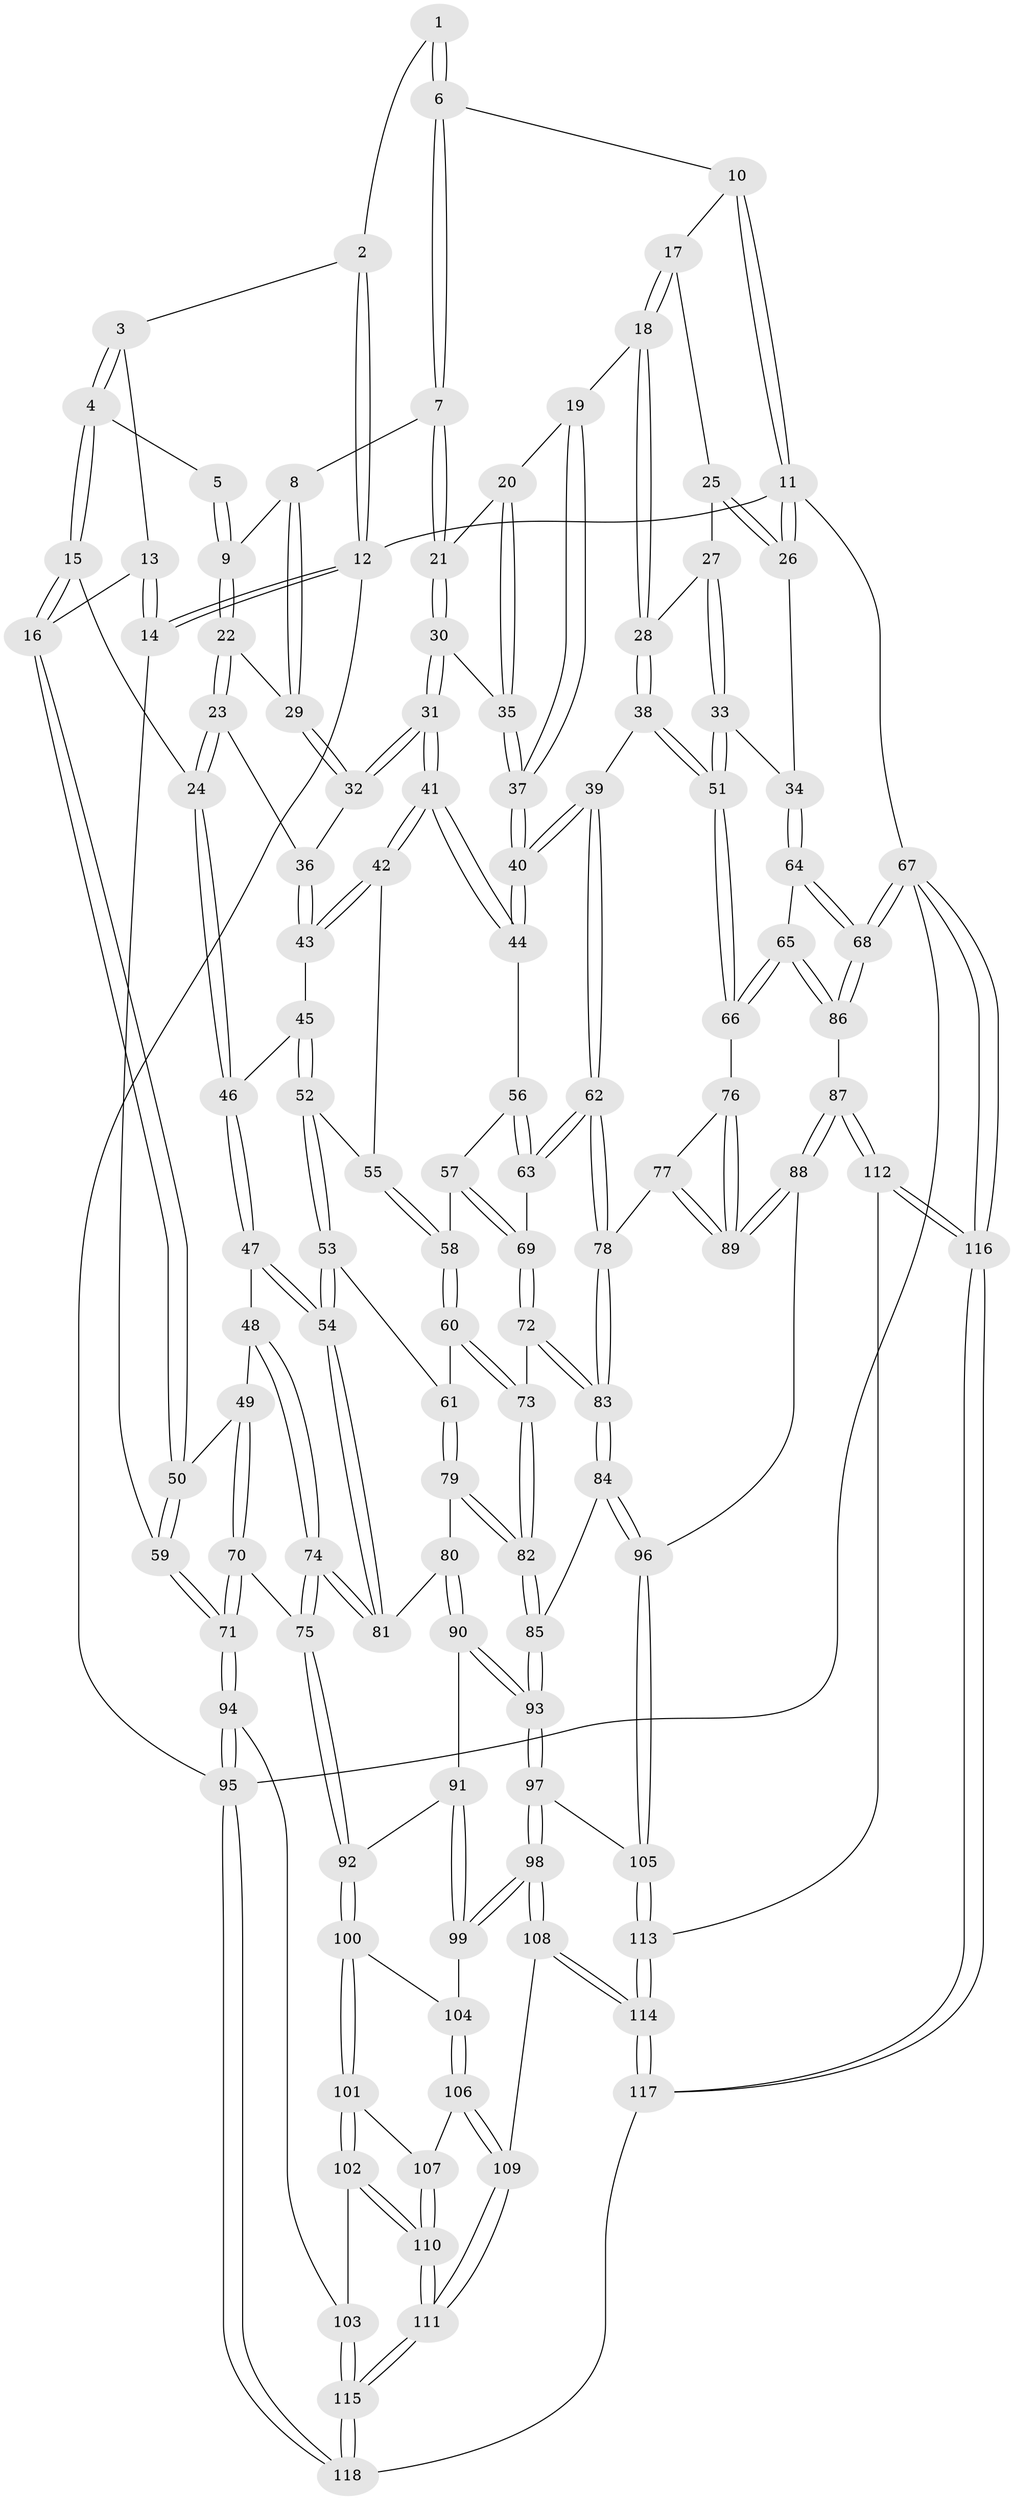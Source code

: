 // Generated by graph-tools (version 1.1) at 2025/00/03/09/25 05:00:37]
// undirected, 118 vertices, 292 edges
graph export_dot {
graph [start="1"]
  node [color=gray90,style=filled];
  1 [pos="+0.35472580672824927+0"];
  2 [pos="+0+0"];
  3 [pos="+0.09113350301932924+0.0913391279307548"];
  4 [pos="+0.17382713027457902+0.09700380264647272"];
  5 [pos="+0.270777397131753+0.015994037766966535"];
  6 [pos="+0.5769407443061743+0"];
  7 [pos="+0.5759095912557215+0"];
  8 [pos="+0.4379605720775796+0.1501046293512107"];
  9 [pos="+0.3096214149534071+0.13357704681806812"];
  10 [pos="+0.6332727271937357+0"];
  11 [pos="+1+0"];
  12 [pos="+0+0"];
  13 [pos="+0.0720045258220993+0.11240351292383655"];
  14 [pos="+0+0.29145577943737144"];
  15 [pos="+0.18423471142149553+0.2494102475119023"];
  16 [pos="+0.10734330100450876+0.3032170882418994"];
  17 [pos="+0.7979250193888274+0.08468943136266334"];
  18 [pos="+0.7466960526694255+0.2079301404663481"];
  19 [pos="+0.7308618521618534+0.21009075342347072"];
  20 [pos="+0.6771100283662188+0.19935902153042834"];
  21 [pos="+0.5945844726186567+0.11152591595694575"];
  22 [pos="+0.3115278500576937+0.1842587378824803"];
  23 [pos="+0.29980255941676137+0.2367882403013304"];
  24 [pos="+0.27687193659517223+0.2601397984247459"];
  25 [pos="+0.8302277888877949+0.10299820848168191"];
  26 [pos="+1+0"];
  27 [pos="+0.8661988344358696+0.1547331401367505"];
  28 [pos="+0.7886398299099838+0.2857389010605012"];
  29 [pos="+0.4348602566788309+0.17059228508325996"];
  30 [pos="+0.5710163285300004+0.19419905330730006"];
  31 [pos="+0.5333185230342058+0.24677588938474185"];
  32 [pos="+0.43914320323806355+0.20757691158553565"];
  33 [pos="+0.968746405247802+0.24161604318197488"];
  34 [pos="+1+0.17489155306830476"];
  35 [pos="+0.649796331271357+0.2613409411106277"];
  36 [pos="+0.40909100543318383+0.24152174086897601"];
  37 [pos="+0.6600834049350588+0.30327480017172037"];
  38 [pos="+0.8146569759260254+0.3959222194920184"];
  39 [pos="+0.6840079391031118+0.40544385168275504"];
  40 [pos="+0.6580042870393052+0.38961326677057473"];
  41 [pos="+0.5398793486641762+0.35125377691047"];
  42 [pos="+0.4698116109204306+0.33976382183964166"];
  43 [pos="+0.4231415360726819+0.31186329359584253"];
  44 [pos="+0.5590878244552944+0.3737875056077241"];
  45 [pos="+0.3433939082440064+0.3427494627186193"];
  46 [pos="+0.288525951621735+0.2881991637596041"];
  47 [pos="+0.2088483948261622+0.4701741150792446"];
  48 [pos="+0.12818857266248876+0.428422378923425"];
  49 [pos="+0.07317554274532219+0.3917444623269567"];
  50 [pos="+0.046408539630434974+0.36637996797177586"];
  51 [pos="+0.8235368763200204+0.39905986365447643"];
  52 [pos="+0.3452147755066749+0.3752644136982549"];
  53 [pos="+0.3370106716262431+0.39851012177214107"];
  54 [pos="+0.21465855124199335+0.47543698789592015"];
  55 [pos="+0.4138118840393912+0.39078915602253206"];
  56 [pos="+0.5479965095435848+0.3894048407035597"];
  57 [pos="+0.46062297609771524+0.46588863952271664"];
  58 [pos="+0.423028381488939+0.4786845817377034"];
  59 [pos="+0+0.34736506183394733"];
  60 [pos="+0.41304142577184205+0.48602404477235356"];
  61 [pos="+0.4128486225725217+0.4860526006543332"];
  62 [pos="+0.6371401822185742+0.575508913738366"];
  63 [pos="+0.5429678872775563+0.5414047797709695"];
  64 [pos="+1+0.5802377883931293"];
  65 [pos="+1+0.5821038965576829"];
  66 [pos="+0.8938629739043045+0.4993001695733047"];
  67 [pos="+1+1"];
  68 [pos="+1+1"];
  69 [pos="+0.5264917222899221+0.5443735843579632"];
  70 [pos="+0.05559300357229922+0.6706022492258454"];
  71 [pos="+0+0.6981325725029243"];
  72 [pos="+0.4846749128286656+0.580801594964184"];
  73 [pos="+0.4706087838931006+0.5858691571189919"];
  74 [pos="+0.08720259752729247+0.647984352403246"];
  75 [pos="+0.06584412988650132+0.6720538413598844"];
  76 [pos="+0.8319648099184825+0.5510667643023037"];
  77 [pos="+0.6889422454601075+0.6210229656988578"];
  78 [pos="+0.6412930067556089+0.5923462431151721"];
  79 [pos="+0.3622617343923119+0.5210750702580338"];
  80 [pos="+0.2726051404292875+0.5548988165050138"];
  81 [pos="+0.23682273378802654+0.5232048077358533"];
  82 [pos="+0.4435708414729468+0.6317661234712272"];
  83 [pos="+0.5855176241951252+0.6481358462353237"];
  84 [pos="+0.5657877106347601+0.682012860046842"];
  85 [pos="+0.42392781903366705+0.6965288141871163"];
  86 [pos="+0.8678516233207213+0.7714098240296073"];
  87 [pos="+0.8012217663572903+0.8203791395883598"];
  88 [pos="+0.757654764814891+0.767615948629212"];
  89 [pos="+0.7567350805810078+0.7642311424083628"];
  90 [pos="+0.28208477310799657+0.5960111194465914"];
  91 [pos="+0.2126228006888504+0.6900957197103813"];
  92 [pos="+0.08811745424175295+0.6894499804018396"];
  93 [pos="+0.4041921698740275+0.7132886972739655"];
  94 [pos="+0+0.788231969808594"];
  95 [pos="+0+1"];
  96 [pos="+0.5959819055495514+0.7485499303799222"];
  97 [pos="+0.3912379195739435+0.7836779141173291"];
  98 [pos="+0.3669334985769774+0.8083503401515125"];
  99 [pos="+0.2481181664043932+0.7673638631160359"];
  100 [pos="+0.11638035351889489+0.7640198063911562"];
  101 [pos="+0.11320621544321433+0.8159491787290434"];
  102 [pos="+0.09166343975363703+0.8398452201547731"];
  103 [pos="+0.0618034226426091+0.8617857034869311"];
  104 [pos="+0.22318920014303292+0.7812004399616368"];
  105 [pos="+0.5427627722059356+0.8387955376828445"];
  106 [pos="+0.2145503184721916+0.7957881060848405"];
  107 [pos="+0.17360786827090818+0.8431904619369853"];
  108 [pos="+0.3612811954664923+0.8303753471673165"];
  109 [pos="+0.2508234361864632+0.9721758680755266"];
  110 [pos="+0.226544162467984+0.9666861534762055"];
  111 [pos="+0.23884249511256592+0.9894108236921635"];
  112 [pos="+0.7935149190090828+0.8821663467412203"];
  113 [pos="+0.5708262021017734+0.8875569627215376"];
  114 [pos="+0.5088048614586052+1"];
  115 [pos="+0.1852656443966187+1"];
  116 [pos="+0.9529712307985551+1"];
  117 [pos="+0.5056289229280674+1"];
  118 [pos="+0.18122939189009196+1"];
  1 -- 2;
  1 -- 6;
  1 -- 6;
  2 -- 3;
  2 -- 12;
  2 -- 12;
  3 -- 4;
  3 -- 4;
  3 -- 13;
  4 -- 5;
  4 -- 15;
  4 -- 15;
  5 -- 9;
  5 -- 9;
  6 -- 7;
  6 -- 7;
  6 -- 10;
  7 -- 8;
  7 -- 21;
  7 -- 21;
  8 -- 9;
  8 -- 29;
  8 -- 29;
  9 -- 22;
  9 -- 22;
  10 -- 11;
  10 -- 11;
  10 -- 17;
  11 -- 12;
  11 -- 26;
  11 -- 26;
  11 -- 67;
  12 -- 14;
  12 -- 14;
  12 -- 95;
  13 -- 14;
  13 -- 14;
  13 -- 16;
  14 -- 59;
  15 -- 16;
  15 -- 16;
  15 -- 24;
  16 -- 50;
  16 -- 50;
  17 -- 18;
  17 -- 18;
  17 -- 25;
  18 -- 19;
  18 -- 28;
  18 -- 28;
  19 -- 20;
  19 -- 37;
  19 -- 37;
  20 -- 21;
  20 -- 35;
  20 -- 35;
  21 -- 30;
  21 -- 30;
  22 -- 23;
  22 -- 23;
  22 -- 29;
  23 -- 24;
  23 -- 24;
  23 -- 36;
  24 -- 46;
  24 -- 46;
  25 -- 26;
  25 -- 26;
  25 -- 27;
  26 -- 34;
  27 -- 28;
  27 -- 33;
  27 -- 33;
  28 -- 38;
  28 -- 38;
  29 -- 32;
  29 -- 32;
  30 -- 31;
  30 -- 31;
  30 -- 35;
  31 -- 32;
  31 -- 32;
  31 -- 41;
  31 -- 41;
  32 -- 36;
  33 -- 34;
  33 -- 51;
  33 -- 51;
  34 -- 64;
  34 -- 64;
  35 -- 37;
  35 -- 37;
  36 -- 43;
  36 -- 43;
  37 -- 40;
  37 -- 40;
  38 -- 39;
  38 -- 51;
  38 -- 51;
  39 -- 40;
  39 -- 40;
  39 -- 62;
  39 -- 62;
  40 -- 44;
  40 -- 44;
  41 -- 42;
  41 -- 42;
  41 -- 44;
  41 -- 44;
  42 -- 43;
  42 -- 43;
  42 -- 55;
  43 -- 45;
  44 -- 56;
  45 -- 46;
  45 -- 52;
  45 -- 52;
  46 -- 47;
  46 -- 47;
  47 -- 48;
  47 -- 54;
  47 -- 54;
  48 -- 49;
  48 -- 74;
  48 -- 74;
  49 -- 50;
  49 -- 70;
  49 -- 70;
  50 -- 59;
  50 -- 59;
  51 -- 66;
  51 -- 66;
  52 -- 53;
  52 -- 53;
  52 -- 55;
  53 -- 54;
  53 -- 54;
  53 -- 61;
  54 -- 81;
  54 -- 81;
  55 -- 58;
  55 -- 58;
  56 -- 57;
  56 -- 63;
  56 -- 63;
  57 -- 58;
  57 -- 69;
  57 -- 69;
  58 -- 60;
  58 -- 60;
  59 -- 71;
  59 -- 71;
  60 -- 61;
  60 -- 73;
  60 -- 73;
  61 -- 79;
  61 -- 79;
  62 -- 63;
  62 -- 63;
  62 -- 78;
  62 -- 78;
  63 -- 69;
  64 -- 65;
  64 -- 68;
  64 -- 68;
  65 -- 66;
  65 -- 66;
  65 -- 86;
  65 -- 86;
  66 -- 76;
  67 -- 68;
  67 -- 68;
  67 -- 116;
  67 -- 116;
  67 -- 95;
  68 -- 86;
  68 -- 86;
  69 -- 72;
  69 -- 72;
  70 -- 71;
  70 -- 71;
  70 -- 75;
  71 -- 94;
  71 -- 94;
  72 -- 73;
  72 -- 83;
  72 -- 83;
  73 -- 82;
  73 -- 82;
  74 -- 75;
  74 -- 75;
  74 -- 81;
  74 -- 81;
  75 -- 92;
  75 -- 92;
  76 -- 77;
  76 -- 89;
  76 -- 89;
  77 -- 78;
  77 -- 89;
  77 -- 89;
  78 -- 83;
  78 -- 83;
  79 -- 80;
  79 -- 82;
  79 -- 82;
  80 -- 81;
  80 -- 90;
  80 -- 90;
  82 -- 85;
  82 -- 85;
  83 -- 84;
  83 -- 84;
  84 -- 85;
  84 -- 96;
  84 -- 96;
  85 -- 93;
  85 -- 93;
  86 -- 87;
  87 -- 88;
  87 -- 88;
  87 -- 112;
  87 -- 112;
  88 -- 89;
  88 -- 89;
  88 -- 96;
  90 -- 91;
  90 -- 93;
  90 -- 93;
  91 -- 92;
  91 -- 99;
  91 -- 99;
  92 -- 100;
  92 -- 100;
  93 -- 97;
  93 -- 97;
  94 -- 95;
  94 -- 95;
  94 -- 103;
  95 -- 118;
  95 -- 118;
  96 -- 105;
  96 -- 105;
  97 -- 98;
  97 -- 98;
  97 -- 105;
  98 -- 99;
  98 -- 99;
  98 -- 108;
  98 -- 108;
  99 -- 104;
  100 -- 101;
  100 -- 101;
  100 -- 104;
  101 -- 102;
  101 -- 102;
  101 -- 107;
  102 -- 103;
  102 -- 110;
  102 -- 110;
  103 -- 115;
  103 -- 115;
  104 -- 106;
  104 -- 106;
  105 -- 113;
  105 -- 113;
  106 -- 107;
  106 -- 109;
  106 -- 109;
  107 -- 110;
  107 -- 110;
  108 -- 109;
  108 -- 114;
  108 -- 114;
  109 -- 111;
  109 -- 111;
  110 -- 111;
  110 -- 111;
  111 -- 115;
  111 -- 115;
  112 -- 113;
  112 -- 116;
  112 -- 116;
  113 -- 114;
  113 -- 114;
  114 -- 117;
  114 -- 117;
  115 -- 118;
  115 -- 118;
  116 -- 117;
  116 -- 117;
  117 -- 118;
}
